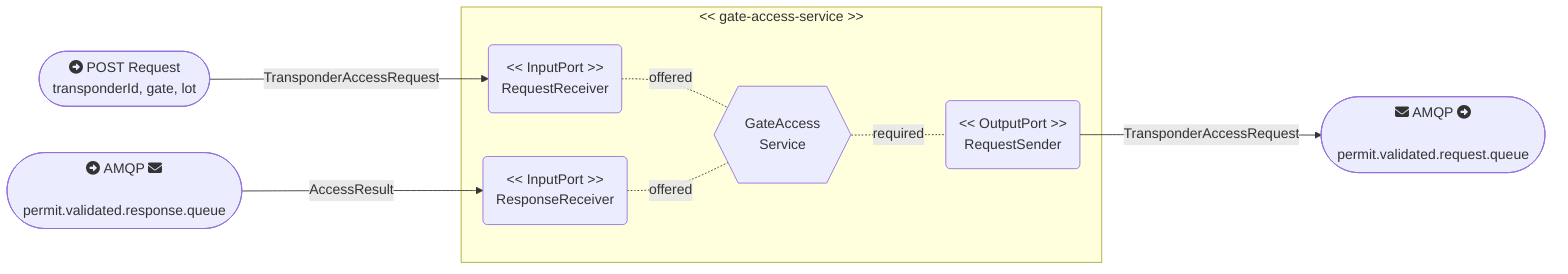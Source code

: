 flowchart LR

    REST_IN([fa:fa-circle-right POST Request \n transponderId, gate, lot ])

    AMQP_IN([fa:fa-circle-right AMQP fa:fa-envelope\n permit.validated.response.queue])
    AMQP_OUT([fa:fa-envelope AMQP fa:fa-circle-right\n permit.validated.request.queue])


    subgraph "<< gate-access-service >>"
        REQUEST_IN("<< InputPort >>\n RequestReceiver")
        RESPONSE_IN("<< InputPort >>\n ResponseReceiver")
        SERVICE{{"\nGateAccess\nService\n<br>"}}
        HRM_SENDER("<< OutputPort >>\n RequestSender")
    end

    REST_IN -- TransponderAccessRequest--> REQUEST_IN
    AMQP_IN -- AccessResult --> RESPONSE_IN
    REQUEST_IN -. offered .- SERVICE
    RESPONSE_IN -. offered .- SERVICE


SERVICE -. required .- HRM_SENDER
HRM_SENDER -- TransponderAccessRequest --> AMQP_OUT